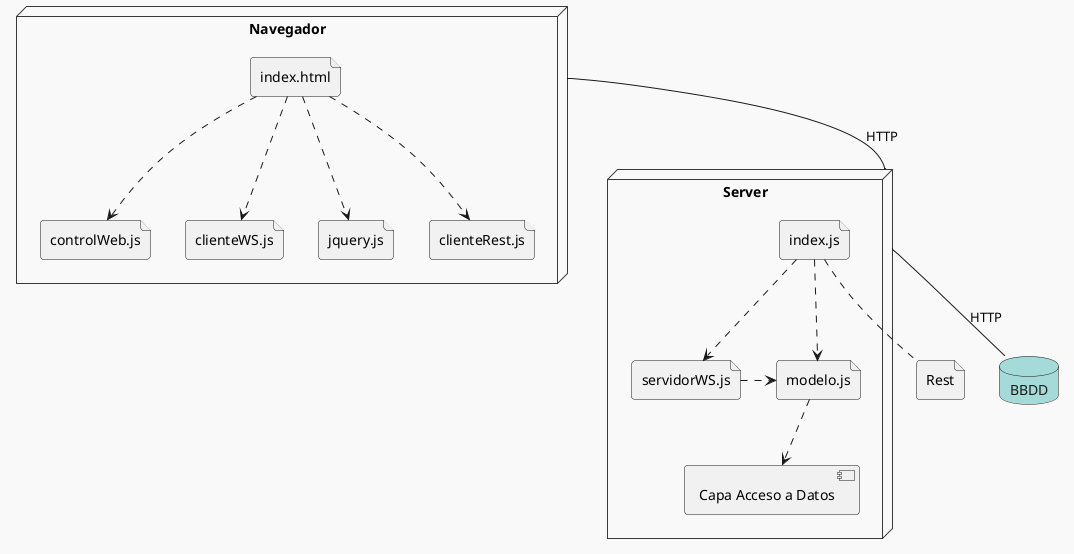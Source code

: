 @startuml Test Diagram
!theme mars
Node Navegador{
    file indexWeb as "index.html"
    file clienteRest as "clienteRest.js"
    file controlWeb as "controlWeb.js"
    file clienteWS as "clienteWS.js"
    file jquery as "jquery.js"


    indexWeb ..> jquery
    indexWeb ..> clienteRest
    indexWeb ..> controlWeb
    indexWeb ..> clienteWS

}
Node Server{
file index as "index.js"
file logica as "modelo.js"
file servidorWS as "servidorWS.js"
component datos as "Capa Acceso a Datos"

index .down.> logica
index ..> servidorWS
servidorWS .> logica
logica .down.> datos
}

file Rest
index .. Rest
database BBDD

Navegador --  Server: "HTTP"
BBDD -up- Server: "HTTP"
